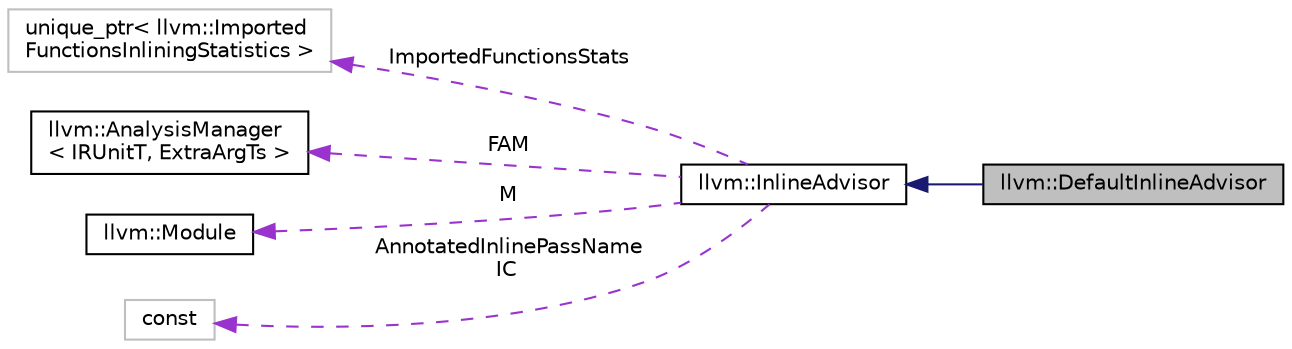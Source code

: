 digraph "llvm::DefaultInlineAdvisor"
{
 // LATEX_PDF_SIZE
  bgcolor="transparent";
  edge [fontname="Helvetica",fontsize="10",labelfontname="Helvetica",labelfontsize="10"];
  node [fontname="Helvetica",fontsize="10",shape=record];
  rankdir="LR";
  Node1 [label="llvm::DefaultInlineAdvisor",height=0.2,width=0.4,color="black", fillcolor="grey75", style="filled", fontcolor="black",tooltip="The default (manual heuristics) implementation of the InlineAdvisor."];
  Node2 -> Node1 [dir="back",color="midnightblue",fontsize="10",style="solid",fontname="Helvetica"];
  Node2 [label="llvm::InlineAdvisor",height=0.2,width=0.4,color="black",URL="$classllvm_1_1InlineAdvisor.html",tooltip="Interface for deciding whether to inline a call site or not."];
  Node3 -> Node2 [dir="back",color="darkorchid3",fontsize="10",style="dashed",label=" ImportedFunctionsStats" ,fontname="Helvetica"];
  Node3 [label="unique_ptr\< llvm::Imported\lFunctionsInliningStatistics \>",height=0.2,width=0.4,color="grey75",tooltip=" "];
  Node4 -> Node2 [dir="back",color="darkorchid3",fontsize="10",style="dashed",label=" FAM" ,fontname="Helvetica"];
  Node4 [label="llvm::AnalysisManager\l\< IRUnitT, ExtraArgTs \>",height=0.2,width=0.4,color="black",URL="$classllvm_1_1AnalysisManager.html",tooltip="A container for analyses that lazily runs them and caches their results."];
  Node5 -> Node2 [dir="back",color="darkorchid3",fontsize="10",style="dashed",label=" M" ,fontname="Helvetica"];
  Node5 [label="llvm::Module",height=0.2,width=0.4,color="black",URL="$classllvm_1_1Module.html",tooltip="A Module instance is used to store all the information related to an LLVM module."];
  Node6 -> Node2 [dir="back",color="darkorchid3",fontsize="10",style="dashed",label=" AnnotatedInlinePassName\nIC" ,fontname="Helvetica"];
  Node6 [label="const",height=0.2,width=0.4,color="grey75",tooltip=" "];
}
